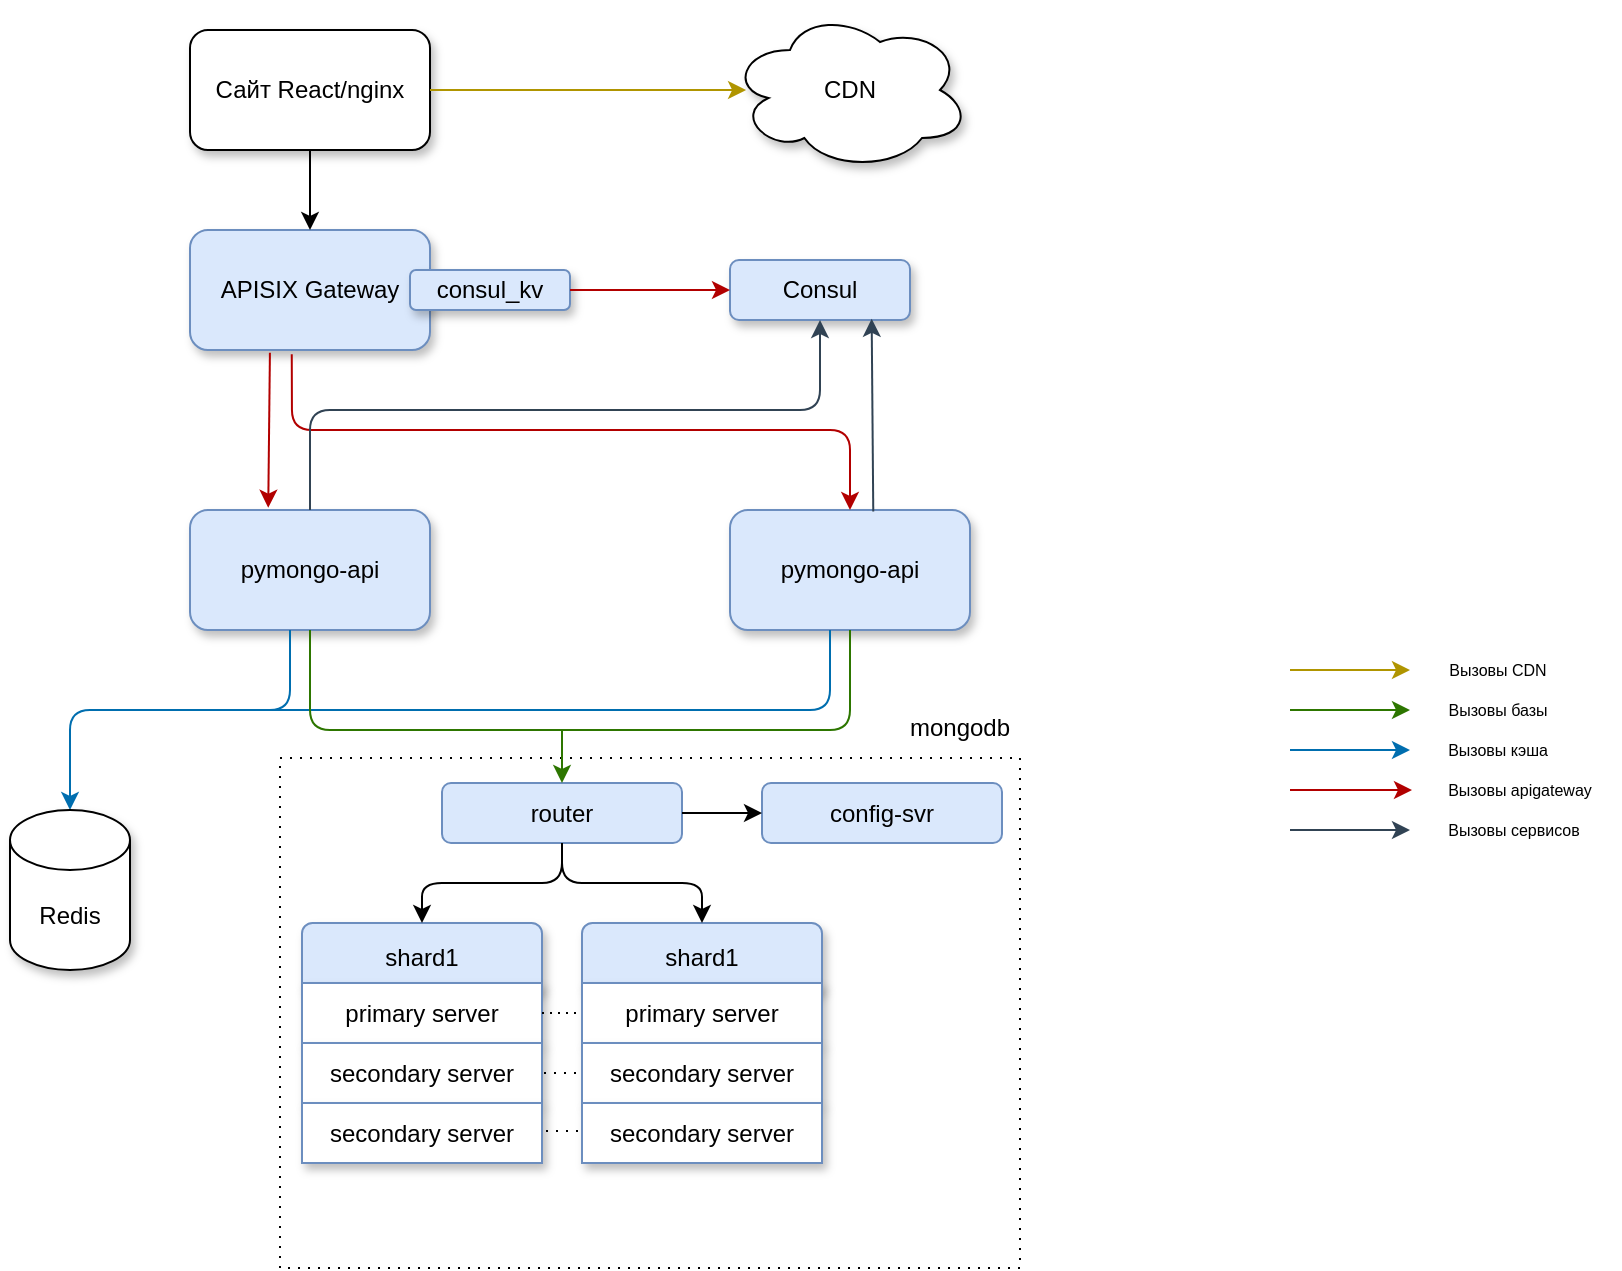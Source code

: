 <mxfile version="24.7.8">
  <diagram name="Page-1" id="-H_mtQnk-PTXWXPvYvuk">
    <mxGraphModel dx="1434" dy="836" grid="1" gridSize="10" guides="1" tooltips="1" connect="1" arrows="1" fold="1" page="1" pageScale="1" pageWidth="1169" pageHeight="827" math="0" shadow="0">
      <root>
        <mxCell id="0" />
        <mxCell id="1" parent="0" />
        <mxCell id="1W-CH5vJLWAJPYwbB4RU-2" value="pymongo-api" style="rounded=1;whiteSpace=wrap;html=1;fillColor=#dae8fc;strokeColor=#6c8ebf;shadow=1;" parent="1" vertex="1">
          <mxGeometry x="440" y="320" width="120" height="60" as="geometry" />
        </mxCell>
        <mxCell id="1W-CH5vJLWAJPYwbB4RU-44" value="" style="group" parent="1" vertex="1" connectable="0">
          <mxGeometry x="215" y="414" width="370" height="285" as="geometry" />
        </mxCell>
        <mxCell id="1W-CH5vJLWAJPYwbB4RU-42" value="" style="group;dashed=1;dashPattern=1 1;" parent="1W-CH5vJLWAJPYwbB4RU-44" vertex="1" connectable="0">
          <mxGeometry y="30" width="370" height="255" as="geometry" />
        </mxCell>
        <mxCell id="1W-CH5vJLWAJPYwbB4RU-41" value="" style="rounded=0;whiteSpace=wrap;html=1;dashed=1;dashPattern=1 4;movable=0;resizable=0;rotatable=0;deletable=0;editable=0;locked=1;connectable=0;" parent="1W-CH5vJLWAJPYwbB4RU-42" vertex="1">
          <mxGeometry width="370" height="255" as="geometry" />
        </mxCell>
        <mxCell id="1W-CH5vJLWAJPYwbB4RU-17" value="shard1" style="rounded=1;whiteSpace=wrap;html=1;fillColor=#dae8fc;strokeColor=#6c8ebf;shadow=1;" parent="1W-CH5vJLWAJPYwbB4RU-42" vertex="1">
          <mxGeometry x="11" y="82.5" width="120" height="35" as="geometry" />
        </mxCell>
        <mxCell id="1W-CH5vJLWAJPYwbB4RU-8" value="router" style="rounded=1;whiteSpace=wrap;html=1;fillColor=#dae8fc;strokeColor=#6c8ebf;" parent="1W-CH5vJLWAJPYwbB4RU-42" vertex="1">
          <mxGeometry x="81" y="12.5" width="120" height="30" as="geometry" />
        </mxCell>
        <mxCell id="1W-CH5vJLWAJPYwbB4RU-11" value="primary server" style="rounded=0;whiteSpace=wrap;html=1;shadow=1;strokeColor=#6c8ebf;" parent="1W-CH5vJLWAJPYwbB4RU-42" vertex="1">
          <mxGeometry x="11" y="112.5" width="120" height="30" as="geometry" />
        </mxCell>
        <mxCell id="1W-CH5vJLWAJPYwbB4RU-12" value="secondary server" style="rounded=0;whiteSpace=wrap;html=1;shadow=1;strokeColor=#6c8ebf;" parent="1W-CH5vJLWAJPYwbB4RU-42" vertex="1">
          <mxGeometry x="11" y="142.5" width="120" height="30" as="geometry" />
        </mxCell>
        <mxCell id="1W-CH5vJLWAJPYwbB4RU-13" value="secondary server" style="rounded=0;whiteSpace=wrap;html=1;shadow=1;strokeColor=#6c8ebf;" parent="1W-CH5vJLWAJPYwbB4RU-42" vertex="1">
          <mxGeometry x="11" y="172.5" width="120" height="30" as="geometry" />
        </mxCell>
        <mxCell id="1W-CH5vJLWAJPYwbB4RU-18" value="config-svr" style="rounded=1;whiteSpace=wrap;html=1;fillColor=#dae8fc;strokeColor=#6c8ebf;" parent="1W-CH5vJLWAJPYwbB4RU-42" vertex="1">
          <mxGeometry x="241" y="12.5" width="120" height="30" as="geometry" />
        </mxCell>
        <mxCell id="1W-CH5vJLWAJPYwbB4RU-19" value="shard1" style="rounded=1;whiteSpace=wrap;html=1;fillColor=#dae8fc;strokeColor=#6c8ebf;shadow=1;" parent="1W-CH5vJLWAJPYwbB4RU-42" vertex="1">
          <mxGeometry x="151" y="82.5" width="120" height="35" as="geometry" />
        </mxCell>
        <mxCell id="1W-CH5vJLWAJPYwbB4RU-20" value="primary server" style="rounded=0;whiteSpace=wrap;html=1;shadow=1;strokeColor=#6c8ebf;" parent="1W-CH5vJLWAJPYwbB4RU-42" vertex="1">
          <mxGeometry x="151" y="112.5" width="120" height="30" as="geometry" />
        </mxCell>
        <mxCell id="1W-CH5vJLWAJPYwbB4RU-21" value="secondary server" style="rounded=0;whiteSpace=wrap;html=1;shadow=1;strokeColor=#6c8ebf;" parent="1W-CH5vJLWAJPYwbB4RU-42" vertex="1">
          <mxGeometry x="151" y="142.5" width="120" height="30" as="geometry" />
        </mxCell>
        <mxCell id="1W-CH5vJLWAJPYwbB4RU-22" value="secondary server" style="rounded=0;whiteSpace=wrap;html=1;shadow=1;strokeColor=#6c8ebf;" parent="1W-CH5vJLWAJPYwbB4RU-42" vertex="1">
          <mxGeometry x="151" y="172.5" width="120" height="30" as="geometry" />
        </mxCell>
        <mxCell id="1W-CH5vJLWAJPYwbB4RU-27" value="" style="endArrow=classic;html=1;rounded=1;exitX=0.5;exitY=1;exitDx=0;exitDy=0;entryX=0.5;entryY=0;entryDx=0;entryDy=0;edgeStyle=orthogonalEdgeStyle;elbow=vertical;" parent="1W-CH5vJLWAJPYwbB4RU-42" source="1W-CH5vJLWAJPYwbB4RU-8" target="1W-CH5vJLWAJPYwbB4RU-17" edge="1">
          <mxGeometry width="50" height="50" relative="1" as="geometry">
            <mxPoint x="101" y="72.5" as="sourcePoint" />
            <mxPoint x="151" y="22.5" as="targetPoint" />
          </mxGeometry>
        </mxCell>
        <mxCell id="1W-CH5vJLWAJPYwbB4RU-28" value="" style="endArrow=classic;html=1;rounded=1;exitX=0.5;exitY=1;exitDx=0;exitDy=0;entryX=0.5;entryY=0;entryDx=0;entryDy=0;edgeStyle=orthogonalEdgeStyle;elbow=vertical;" parent="1W-CH5vJLWAJPYwbB4RU-42" source="1W-CH5vJLWAJPYwbB4RU-8" target="1W-CH5vJLWAJPYwbB4RU-19" edge="1">
          <mxGeometry width="50" height="50" relative="1" as="geometry">
            <mxPoint x="151" y="52.5" as="sourcePoint" />
            <mxPoint x="81" y="92.5" as="targetPoint" />
          </mxGeometry>
        </mxCell>
        <mxCell id="1W-CH5vJLWAJPYwbB4RU-29" value="" style="endArrow=none;dashed=1;html=1;dashPattern=1 3;strokeWidth=1;rounded=0;exitX=1;exitY=0.5;exitDx=0;exitDy=0;entryX=0;entryY=0.5;entryDx=0;entryDy=0;" parent="1W-CH5vJLWAJPYwbB4RU-42" source="1W-CH5vJLWAJPYwbB4RU-11" target="1W-CH5vJLWAJPYwbB4RU-20" edge="1">
          <mxGeometry width="50" height="50" relative="1" as="geometry">
            <mxPoint x="101" y="72.5" as="sourcePoint" />
            <mxPoint x="151" y="22.5" as="targetPoint" />
          </mxGeometry>
        </mxCell>
        <mxCell id="1W-CH5vJLWAJPYwbB4RU-31" value="" style="endArrow=none;dashed=1;html=1;dashPattern=1 4;strokeWidth=1;rounded=0;" parent="1W-CH5vJLWAJPYwbB4RU-42" edge="1">
          <mxGeometry width="50" height="50" relative="1" as="geometry">
            <mxPoint x="132" y="157.5" as="sourcePoint" />
            <mxPoint x="152" y="157.5" as="targetPoint" />
          </mxGeometry>
        </mxCell>
        <mxCell id="1W-CH5vJLWAJPYwbB4RU-32" value="" style="endArrow=none;dashed=1;html=1;dashPattern=1 4;strokeWidth=1;rounded=0;entryX=0;entryY=0.5;entryDx=0;entryDy=0;" parent="1W-CH5vJLWAJPYwbB4RU-42" edge="1">
          <mxGeometry width="50" height="50" relative="1" as="geometry">
            <mxPoint x="133" y="186.5" as="sourcePoint" />
            <mxPoint x="153" y="186.5" as="targetPoint" />
          </mxGeometry>
        </mxCell>
        <mxCell id="1W-CH5vJLWAJPYwbB4RU-35" value="" style="endArrow=classic;html=1;rounded=1;exitX=1;exitY=0.5;exitDx=0;exitDy=0;entryX=0;entryY=0.5;entryDx=0;entryDy=0;edgeStyle=orthogonalEdgeStyle;elbow=vertical;" parent="1W-CH5vJLWAJPYwbB4RU-42" source="1W-CH5vJLWAJPYwbB4RU-8" target="1W-CH5vJLWAJPYwbB4RU-18" edge="1">
          <mxGeometry width="50" height="50" relative="1" as="geometry">
            <mxPoint x="271" y="62.5" as="sourcePoint" />
            <mxPoint x="341" y="102.5" as="targetPoint" />
          </mxGeometry>
        </mxCell>
        <mxCell id="1W-CH5vJLWAJPYwbB4RU-43" value="mongodb" style="text;html=1;align=center;verticalAlign=middle;whiteSpace=wrap;rounded=0;" parent="1W-CH5vJLWAJPYwbB4RU-44" vertex="1">
          <mxGeometry x="310" width="60" height="30" as="geometry" />
        </mxCell>
        <mxCell id="clYfdE4Pl4Mczb4dT9UR-1" value="pymongo-api" style="rounded=1;whiteSpace=wrap;html=1;fillColor=#dae8fc;strokeColor=#6c8ebf;shadow=1;" parent="1" vertex="1">
          <mxGeometry x="170" y="320" width="120" height="60" as="geometry" />
        </mxCell>
        <mxCell id="clYfdE4Pl4Mczb4dT9UR-3" style="edgeStyle=orthogonalEdgeStyle;rounded=1;orthogonalLoop=1;jettySize=auto;html=1;entryX=0.5;entryY=0;entryDx=0;entryDy=0;entryPerimeter=0;curved=0;fillColor=#1ba1e2;strokeColor=#006EAF;" parent="1" target="clYfdE4Pl4Mczb4dT9UR-2" edge="1">
          <mxGeometry relative="1" as="geometry">
            <mxPoint x="490" y="380" as="sourcePoint" />
            <Array as="points">
              <mxPoint x="490" y="380" />
              <mxPoint x="490" y="420" />
              <mxPoint x="110" y="420" />
            </Array>
          </mxGeometry>
        </mxCell>
        <mxCell id="clYfdE4Pl4Mczb4dT9UR-2" value="Redis" style="shape=cylinder3;whiteSpace=wrap;html=1;boundedLbl=1;backgroundOutline=1;size=15;container=0;shadow=1;" parent="1" vertex="1">
          <mxGeometry x="80" y="470" width="60" height="80" as="geometry" />
        </mxCell>
        <mxCell id="clYfdE4Pl4Mczb4dT9UR-32" value="" style="endArrow=none;html=1;rounded=1;curved=0;fillColor=#1ba1e2;strokeColor=#006EAF;" parent="1" edge="1">
          <mxGeometry width="50" height="50" relative="1" as="geometry">
            <mxPoint x="200" y="420" as="sourcePoint" />
            <mxPoint x="220" y="380" as="targetPoint" />
            <Array as="points">
              <mxPoint x="220" y="420" />
            </Array>
          </mxGeometry>
        </mxCell>
        <mxCell id="clYfdE4Pl4Mczb4dT9UR-35" value="" style="endArrow=classic;html=1;rounded=1;fillColor=#60a917;strokeColor=#2D7600;curved=0;" parent="1" edge="1">
          <mxGeometry width="50" height="50" relative="1" as="geometry">
            <mxPoint x="720" y="420" as="sourcePoint" />
            <mxPoint x="780" y="420" as="targetPoint" />
          </mxGeometry>
        </mxCell>
        <mxCell id="clYfdE4Pl4Mczb4dT9UR-36" value="Вызовы базы" style="text;html=1;align=center;verticalAlign=middle;whiteSpace=wrap;rounded=0;fontSize=8;" parent="1" vertex="1">
          <mxGeometry x="789" y="405" width="70" height="30" as="geometry" />
        </mxCell>
        <mxCell id="clYfdE4Pl4Mczb4dT9UR-37" value="" style="endArrow=classic;html=1;rounded=1;fillColor=#1ba1e2;strokeColor=#006EAF;curved=0;" parent="1" edge="1">
          <mxGeometry width="50" height="50" relative="1" as="geometry">
            <mxPoint x="720" y="440" as="sourcePoint" />
            <mxPoint x="780" y="440" as="targetPoint" />
          </mxGeometry>
        </mxCell>
        <mxCell id="clYfdE4Pl4Mczb4dT9UR-38" value="Вызовы кэша" style="text;html=1;align=center;verticalAlign=middle;whiteSpace=wrap;rounded=0;fontSize=8;" parent="1" vertex="1">
          <mxGeometry x="784" y="425" width="80" height="30" as="geometry" />
        </mxCell>
        <mxCell id="clYfdE4Pl4Mczb4dT9UR-41" value="APISIX Gateway" style="rounded=1;whiteSpace=wrap;html=1;fillColor=#dae8fc;strokeColor=#6c8ebf;shadow=1;" parent="1" vertex="1">
          <mxGeometry x="170" y="180" width="120" height="60" as="geometry" />
        </mxCell>
        <mxCell id="clYfdE4Pl4Mczb4dT9UR-42" value="consul_kv" style="rounded=1;whiteSpace=wrap;html=1;fillColor=#dae8fc;strokeColor=#6c8ebf;shadow=1;" parent="1" vertex="1">
          <mxGeometry x="280" y="200" width="80" height="20" as="geometry" />
        </mxCell>
        <mxCell id="clYfdE4Pl4Mczb4dT9UR-43" value="Consul" style="rounded=1;whiteSpace=wrap;html=1;fillColor=#dae8fc;strokeColor=#6c8ebf;shadow=1;" parent="1" vertex="1">
          <mxGeometry x="440" y="195" width="90" height="30" as="geometry" />
        </mxCell>
        <mxCell id="clYfdE4Pl4Mczb4dT9UR-44" value="" style="endArrow=classic;html=1;rounded=1;exitX=1;exitY=0.5;exitDx=0;exitDy=0;entryX=0;entryY=0.5;entryDx=0;entryDy=0;curved=0;fillColor=#e51400;strokeColor=#B20000;" parent="1" source="clYfdE4Pl4Mczb4dT9UR-42" target="clYfdE4Pl4Mczb4dT9UR-43" edge="1">
          <mxGeometry width="50" height="50" relative="1" as="geometry">
            <mxPoint x="400" y="430" as="sourcePoint" />
            <mxPoint x="450" y="380" as="targetPoint" />
          </mxGeometry>
        </mxCell>
        <mxCell id="clYfdE4Pl4Mczb4dT9UR-45" value="" style="endArrow=classic;html=1;rounded=1;exitX=0.333;exitY=1.022;exitDx=0;exitDy=0;entryX=0.326;entryY=-0.019;entryDx=0;entryDy=0;curved=0;exitPerimeter=0;entryPerimeter=0;fillColor=#e51400;strokeColor=#B20000;" parent="1" source="clYfdE4Pl4Mczb4dT9UR-41" target="clYfdE4Pl4Mczb4dT9UR-1" edge="1">
          <mxGeometry width="50" height="50" relative="1" as="geometry">
            <mxPoint x="370" y="220" as="sourcePoint" />
            <mxPoint x="450" y="220" as="targetPoint" />
          </mxGeometry>
        </mxCell>
        <mxCell id="clYfdE4Pl4Mczb4dT9UR-46" value="" style="endArrow=classic;html=1;rounded=1;exitX=0.424;exitY=1.036;exitDx=0;exitDy=0;entryX=0.5;entryY=0;entryDx=0;entryDy=0;curved=0;exitPerimeter=0;fillColor=#e51400;strokeColor=#B20000;" parent="1" source="clYfdE4Pl4Mczb4dT9UR-41" target="1W-CH5vJLWAJPYwbB4RU-2" edge="1">
          <mxGeometry width="50" height="50" relative="1" as="geometry">
            <mxPoint x="220" y="251" as="sourcePoint" />
            <mxPoint x="219" y="329" as="targetPoint" />
            <Array as="points">
              <mxPoint x="221" y="280" />
              <mxPoint x="500" y="280" />
            </Array>
          </mxGeometry>
        </mxCell>
        <mxCell id="clYfdE4Pl4Mczb4dT9UR-49" value="" style="endArrow=classic;html=1;rounded=0;curved=0;fillColor=#e51400;strokeColor=#B20000;" parent="1" edge="1">
          <mxGeometry width="50" height="50" relative="1" as="geometry">
            <mxPoint x="731" y="460" as="sourcePoint" />
            <mxPoint x="781" y="460" as="targetPoint" />
            <Array as="points">
              <mxPoint x="720" y="460" />
              <mxPoint x="731" y="460" />
            </Array>
          </mxGeometry>
        </mxCell>
        <mxCell id="clYfdE4Pl4Mczb4dT9UR-50" value="Вызовы apigateway" style="text;html=1;align=center;verticalAlign=middle;whiteSpace=wrap;rounded=0;fontSize=8;" parent="1" vertex="1">
          <mxGeometry x="785" y="445" width="100" height="30" as="geometry" />
        </mxCell>
        <mxCell id="clYfdE4Pl4Mczb4dT9UR-51" value="" style="endArrow=classic;html=1;rounded=1;exitX=0.5;exitY=0;exitDx=0;exitDy=0;entryX=0.5;entryY=1;entryDx=0;entryDy=0;curved=0;fillColor=#647687;strokeColor=#314354;" parent="1" source="clYfdE4Pl4Mczb4dT9UR-1" target="clYfdE4Pl4Mczb4dT9UR-43" edge="1">
          <mxGeometry width="50" height="50" relative="1" as="geometry">
            <mxPoint x="430" y="420" as="sourcePoint" />
            <mxPoint x="480" y="370" as="targetPoint" />
            <Array as="points">
              <mxPoint x="230" y="270" />
              <mxPoint x="485" y="270" />
            </Array>
          </mxGeometry>
        </mxCell>
        <mxCell id="clYfdE4Pl4Mczb4dT9UR-54" value="" style="endArrow=classic;html=1;rounded=1;exitX=0.597;exitY=0.013;exitDx=0;exitDy=0;exitPerimeter=0;entryX=0.787;entryY=0.98;entryDx=0;entryDy=0;entryPerimeter=0;curved=0;fillColor=#647687;strokeColor=#314354;" parent="1" source="1W-CH5vJLWAJPYwbB4RU-2" target="clYfdE4Pl4Mczb4dT9UR-43" edge="1">
          <mxGeometry width="50" height="50" relative="1" as="geometry">
            <mxPoint x="450" y="310" as="sourcePoint" />
            <mxPoint x="500" y="260" as="targetPoint" />
          </mxGeometry>
        </mxCell>
        <mxCell id="clYfdE4Pl4Mczb4dT9UR-55" value="" style="endArrow=classic;html=1;rounded=1;fillColor=#647687;strokeColor=#314354;curved=0;" parent="1" edge="1">
          <mxGeometry width="50" height="50" relative="1" as="geometry">
            <mxPoint x="720" y="480" as="sourcePoint" />
            <mxPoint x="780" y="480" as="targetPoint" />
          </mxGeometry>
        </mxCell>
        <mxCell id="clYfdE4Pl4Mczb4dT9UR-56" value="Вызовы сервисов" style="text;html=1;align=center;verticalAlign=middle;whiteSpace=wrap;rounded=0;fontSize=8;" parent="1" vertex="1">
          <mxGeometry x="797" y="465" width="70" height="30" as="geometry" />
        </mxCell>
        <mxCell id="clYfdE4Pl4Mczb4dT9UR-25" value="" style="endArrow=none;html=1;rounded=1;curved=0;fillColor=#60a917;strokeColor=#2D7600;" parent="1" edge="1">
          <mxGeometry width="50" height="50" relative="1" as="geometry">
            <mxPoint x="230" y="380" as="sourcePoint" />
            <mxPoint x="500" y="380" as="targetPoint" />
            <Array as="points">
              <mxPoint x="230" y="430" />
              <mxPoint x="360" y="430" />
              <mxPoint x="500" y="430" />
            </Array>
          </mxGeometry>
        </mxCell>
        <mxCell id="clYfdE4Pl4Mczb4dT9UR-26" value="" style="endArrow=classic;html=1;rounded=0;fillColor=#60a917;strokeColor=#2D7600;" parent="1" target="1W-CH5vJLWAJPYwbB4RU-8" edge="1">
          <mxGeometry width="50" height="50" relative="1" as="geometry">
            <mxPoint x="356" y="430" as="sourcePoint" />
            <mxPoint x="343.226" y="520" as="targetPoint" />
          </mxGeometry>
        </mxCell>
        <mxCell id="clYfdE4Pl4Mczb4dT9UR-57" value="Сайт React/nginx" style="rounded=1;whiteSpace=wrap;html=1;shadow=1;" parent="1" vertex="1">
          <mxGeometry x="170" y="80" width="120" height="60" as="geometry" />
        </mxCell>
        <mxCell id="clYfdE4Pl4Mczb4dT9UR-58" value="" style="endArrow=classic;html=1;rounded=0;exitX=0.5;exitY=1;exitDx=0;exitDy=0;" parent="1" source="clYfdE4Pl4Mczb4dT9UR-57" target="clYfdE4Pl4Mczb4dT9UR-41" edge="1">
          <mxGeometry width="50" height="50" relative="1" as="geometry">
            <mxPoint x="290" y="400" as="sourcePoint" />
            <mxPoint x="340" y="350" as="targetPoint" />
          </mxGeometry>
        </mxCell>
        <mxCell id="clYfdE4Pl4Mczb4dT9UR-59" value="CDN" style="ellipse;shape=cloud;whiteSpace=wrap;html=1;shadow=1;" parent="1" vertex="1">
          <mxGeometry x="440" y="70" width="120" height="80" as="geometry" />
        </mxCell>
        <mxCell id="clYfdE4Pl4Mczb4dT9UR-61" style="edgeStyle=orthogonalEdgeStyle;rounded=0;orthogonalLoop=1;jettySize=auto;html=1;exitX=1;exitY=0.5;exitDx=0;exitDy=0;entryX=0.067;entryY=0.5;entryDx=0;entryDy=0;entryPerimeter=0;fillColor=#e3c800;strokeColor=#B09500;" parent="1" source="clYfdE4Pl4Mczb4dT9UR-57" target="clYfdE4Pl4Mczb4dT9UR-59" edge="1">
          <mxGeometry relative="1" as="geometry" />
        </mxCell>
        <mxCell id="clYfdE4Pl4Mczb4dT9UR-62" value="" style="endArrow=classic;html=1;rounded=1;fillColor=#e3c800;strokeColor=#B09500;curved=0;" parent="1" edge="1">
          <mxGeometry width="50" height="50" relative="1" as="geometry">
            <mxPoint x="720" y="400" as="sourcePoint" />
            <mxPoint x="780" y="400" as="targetPoint" />
          </mxGeometry>
        </mxCell>
        <mxCell id="clYfdE4Pl4Mczb4dT9UR-63" value="Вызовы CDN" style="text;html=1;align=center;verticalAlign=middle;whiteSpace=wrap;rounded=0;fontSize=8;" parent="1" vertex="1">
          <mxGeometry x="789" y="385" width="70" height="30" as="geometry" />
        </mxCell>
      </root>
    </mxGraphModel>
  </diagram>
</mxfile>
